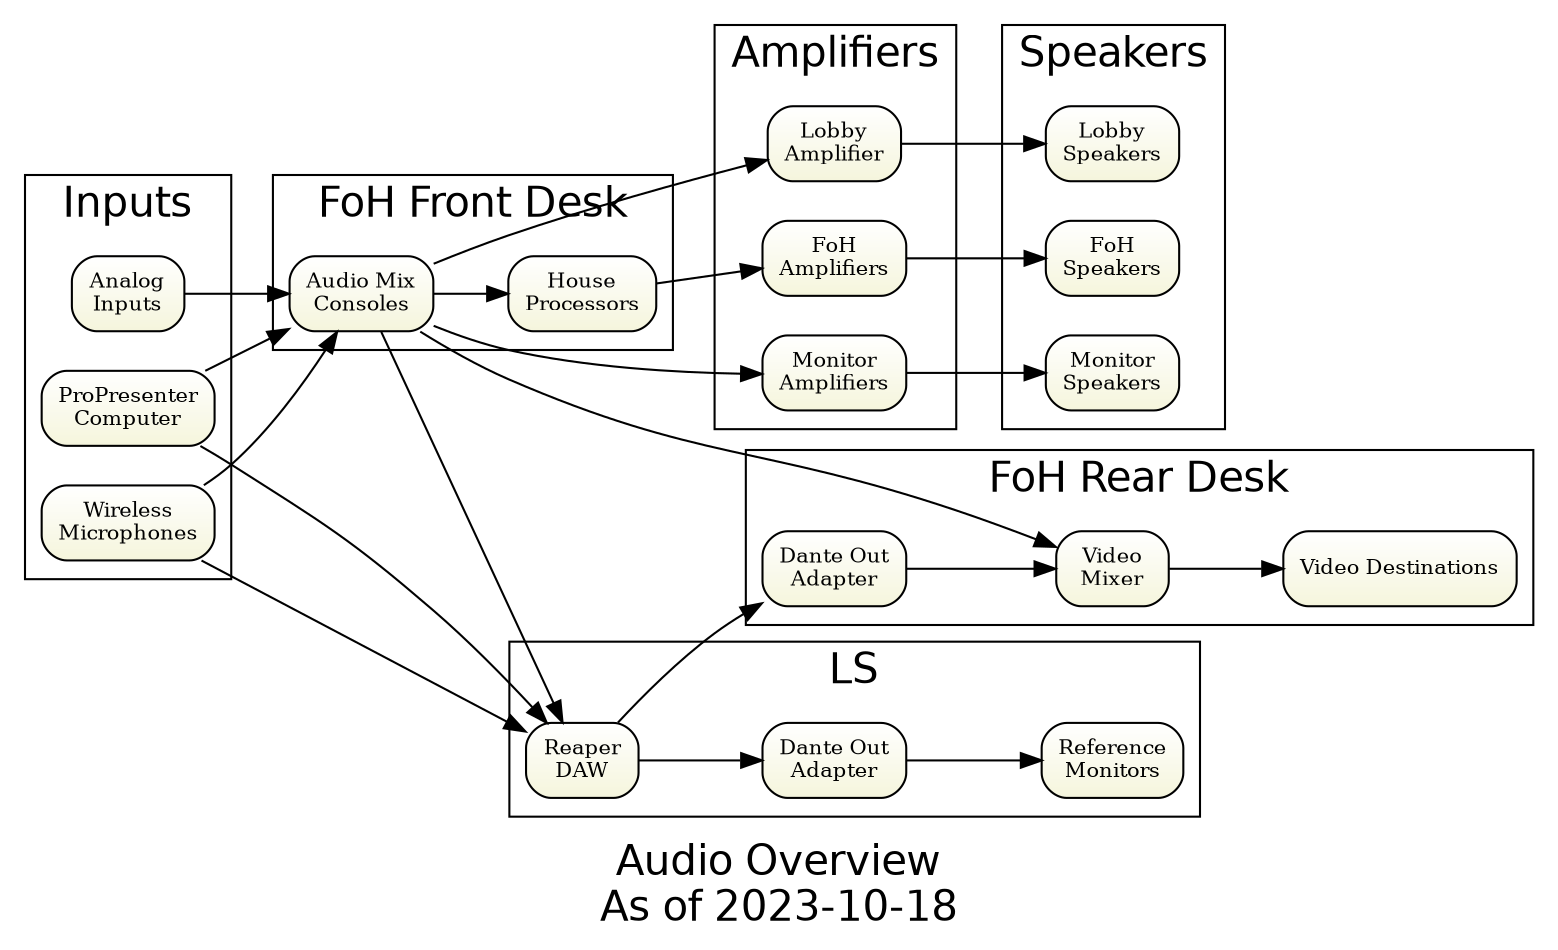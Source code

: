 digraph overview { 

graph [overlap = true, fontsize = 20, rankdir=LR 
      label="Audio Overview\nAs of 2023-10-18", 
      fontname = Helvetica]

node [shape=Mrecord, tooltip="" , fontsize = 10, 
      fillcolor="white:beige" , style=filled  
      gradientangle=270]

mics [label="Wireless\nMicrophones"]
ppcomputer [label="ProPresenter\nComputer"]
otherinputs [label="Analog\nInputs"]

mics        -> consoles
ppcomputer  -> consoles  
otherinputs -> consoles

consoles  -> videomixer

subgraph cluster_fohfront {label="FoH Front Desk"   fontsize = 20
  consoles			[label="Audio Mix\nConsoles"]
  dsp				[label="House\nProcessors"]
}

subgraph cluster_fohrear {label="FoH Rear Desk"   fontsize = 20
  videomixer		[label="Video\nMixer"]
  videomixeravio	[label="Dante Out\nAdapter"]
  videodestinations [label="Video Destinations"]
}

videomixeravio -> videomixer
videomixer -> videodestinations

subgraph cluster_livestream  {label="LS"   fontsize = 20
  daw			[label="Reaper\nDAW"]
  refmon		[label="Reference\nMonitors "]
  refmonavio	[label="Dante Out\nAdapter"]
 }

consoles    -> dsp  
consoles	-> daw
mics		-> daw
daw  		-> refmonavio
refmonavio	-> refmon
daw			-> videomixeravio
ppcomputer	-> daw

subgraph cluster_inputs {label="Inputs" fontsize = 20
mics
ppcomputer
otherinputs
}

subgraph cluster_amps { label="Amplifiers" fontsize = 20
  houseamp		[label="FoH\nAmplifiers"]
  monitoramp	[label="Monitor\nAmplifiers"]  
  lobbyamp		[label="Lobby\nAmplifier"]
}

subgraph cluster_spkrs {label="Speakers"
  monitorspeakers	[label="Monitor\nSpeakers"] 
  lobbyspeakers 	[label="Lobby\nSpeakers"]
  housespeakers 	[label="FoH\nSpeakers"]
}

dsp  -> houseamp 
houseamp -> housespeakers  

consoles    -> lobbyamp
lobbyamp    -> lobbyspeakers

consoles    -> monitoramp 
monitoramp  -> monitorspeakers 
} 